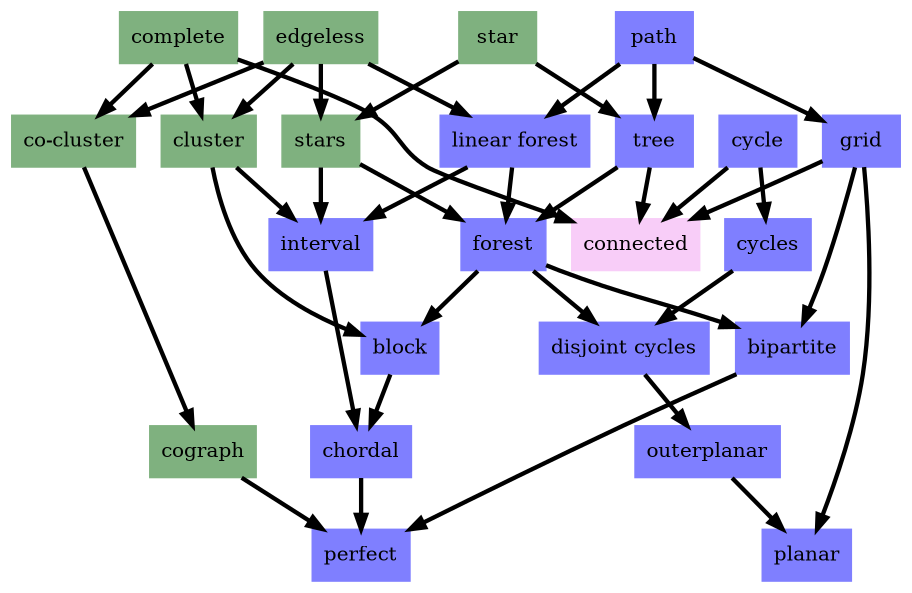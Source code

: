 digraph dif_inclusions_p4bTjp {
	node [color=lightblue2 style=filled]
	margin=0.04 size="6,6"
	"n_LsiBbX" [label="edgeless" URL="/parameters/html/LsiBbX" color="#7fb17f" shape=box]
	"n_QrxQsH" [label="block" URL="/parameters/html/QrxQsH" color="#7f7fff" shape=box]
	"n_9Qd0Mx" [label="cograph" URL="/parameters/html/9Qd0Mx" color="#7fb17f" shape=box]
	"n_ryPlqz" [label="path" URL="/parameters/html/ryPlqz" color="#7f7fff" shape=box]
	"n_AGnF5Z" [label="disjoint cycles" URL="/parameters/html/AGnF5Z" color="#7f7fff" shape=box]
	"n_0oCyaG" [label="outerplanar" URL="/parameters/html/0oCyaG" color="#7f7fff" shape=box]
	"n_cLHJkW" [label="bipartite" URL="/parameters/html/cLHJkW" color="#7f7fff" shape=box]
	"n_lfYXuK" [label="grid" URL="/parameters/html/lfYXuK" color="#7f7fff" shape=box]
	"n_EhdXNA" [label="complete" URL="/parameters/html/EhdXNA" color="#7fb17f" shape=box]
	"n_loZ5LD" [label="planar" URL="/parameters/html/loZ5LD" color="#7f7fff" shape=box]
	"n_7HR4uV" [label="co-cluster" URL="/parameters/html/7HR4uV" color="#7fb17f" shape=box]
	"n_rJyICu" [label="tree" URL="/parameters/html/rJyICu" color="#7f7fff" shape=box]
	"n_CortlU" [label="star" URL="/parameters/html/CortlU" color="#7fb17f" shape=box]
	"n_10JR3F" [label="stars" URL="/parameters/html/10JR3F" color="#7fb17f" shape=box]
	"n_Cv1PaJ" [label="chordal" URL="/parameters/html/Cv1PaJ" color="#7f7fff" shape=box]
	"n_RmssrZ" [label="perfect" URL="/parameters/html/RmssrZ" color="#7f7fff" shape=box]
	"n_JngPPm" [label="forest" URL="/parameters/html/JngPPm" color="#7f7fff" shape=box]
	"n_WAU7vf" [label="cluster" URL="/parameters/html/WAU7vf" color="#7fb17f" shape=box]
	"n_p5skoj" [label="interval" URL="/parameters/html/p5skoj" color="#7f7fff" shape=box]
	"n_Ti0asF" [label="cycle" URL="/parameters/html/Ti0asF" color="#7f7fff" shape=box]
	"n_KlMP0i" [label="connected" URL="/parameters/html/KlMP0i" color="#f8cdf8" shape=box]
	"n_skQuFN" [label="linear forest" URL="/parameters/html/skQuFN" color="#7f7fff" shape=box]
	"n_2iJr52" [label="cycles" URL="/parameters/html/2iJr52" color="#7f7fff" shape=box]
	"n_LsiBbX" -> "n_skQuFN" [label="" decorate=true lblstyle="above, sloped" weight="100" penwidth="3.0"]
	"n_p5skoj" -> "n_Cv1PaJ" [label="" decorate=true lblstyle="above, sloped" weight="100" penwidth="3.0"]
	"n_JngPPm" -> "n_cLHJkW" [label="" decorate=true lblstyle="above, sloped" weight="100" penwidth="3.0"]
	"n_ryPlqz" -> "n_lfYXuK" [label="" decorate=true lblstyle="above, sloped" weight="100" penwidth="3.0"]
	"n_Cv1PaJ" -> "n_RmssrZ" [label="" decorate=true lblstyle="above, sloped" weight="100" penwidth="3.0"]
	"n_LsiBbX" -> "n_7HR4uV" [label="" decorate=true lblstyle="above, sloped" weight="100" penwidth="3.0"]
	"n_JngPPm" -> "n_QrxQsH" [label="" decorate=true lblstyle="above, sloped" weight="100" penwidth="3.0"]
	"n_ryPlqz" -> "n_skQuFN" [label="" decorate=true lblstyle="above, sloped" weight="100" penwidth="3.0"]
	"n_EhdXNA" -> "n_KlMP0i" [label="" decorate=true lblstyle="above, sloped" weight="100" penwidth="3.0"]
	"n_lfYXuK" -> "n_KlMP0i" [label="" decorate=true lblstyle="above, sloped" weight="100" penwidth="3.0"]
	"n_10JR3F" -> "n_JngPPm" [label="" decorate=true lblstyle="above, sloped" weight="100" penwidth="3.0"]
	"n_rJyICu" -> "n_KlMP0i" [label="" decorate=true lblstyle="above, sloped" weight="100" penwidth="3.0"]
	"n_9Qd0Mx" -> "n_RmssrZ" [label="" decorate=true lblstyle="above, sloped" weight="100" penwidth="3.0"]
	"n_2iJr52" -> "n_AGnF5Z" [label="" decorate=true lblstyle="above, sloped" weight="100" penwidth="3.0"]
	"n_Ti0asF" -> "n_2iJr52" [label="" decorate=true lblstyle="above, sloped" weight="100" penwidth="3.0"]
	"n_0oCyaG" -> "n_loZ5LD" [label="" decorate=true lblstyle="above, sloped" weight="100" penwidth="3.0"]
	"n_skQuFN" -> "n_JngPPm" [label="" decorate=true lblstyle="above, sloped" weight="100" penwidth="3.0"]
	"n_QrxQsH" -> "n_Cv1PaJ" [label="" decorate=true lblstyle="above, sloped" weight="100" penwidth="3.0"]
	"n_skQuFN" -> "n_p5skoj" [label="" decorate=true lblstyle="above, sloped" weight="100" penwidth="3.0"]
	"n_EhdXNA" -> "n_7HR4uV" [label="" decorate=true lblstyle="above, sloped" weight="100" penwidth="3.0"]
	"n_AGnF5Z" -> "n_0oCyaG" [label="" decorate=true lblstyle="above, sloped" weight="100" penwidth="3.0"]
	"n_lfYXuK" -> "n_loZ5LD" [label="" decorate=true lblstyle="above, sloped" weight="100" penwidth="3.0"]
	"n_cLHJkW" -> "n_RmssrZ" [label="" decorate=true lblstyle="above, sloped" weight="100" penwidth="3.0"]
	"n_JngPPm" -> "n_AGnF5Z" [label="" decorate=true lblstyle="above, sloped" weight="100" penwidth="3.0"]
	"n_7HR4uV" -> "n_9Qd0Mx" [label="" decorate=true lblstyle="above, sloped" weight="100" penwidth="3.0"]
	"n_WAU7vf" -> "n_p5skoj" [label="" decorate=true lblstyle="above, sloped" weight="100" penwidth="3.0"]
	"n_rJyICu" -> "n_JngPPm" [label="" decorate=true lblstyle="above, sloped" weight="100" penwidth="3.0"]
	"n_CortlU" -> "n_10JR3F" [label="" decorate=true lblstyle="above, sloped" weight="100" penwidth="3.0"]
	"n_lfYXuK" -> "n_cLHJkW" [label="" decorate=true lblstyle="above, sloped" weight="100" penwidth="3.0"]
	"n_Ti0asF" -> "n_KlMP0i" [label="" decorate=true lblstyle="above, sloped" weight="100" penwidth="3.0"]
	"n_LsiBbX" -> "n_10JR3F" [label="" decorate=true lblstyle="above, sloped" weight="100" penwidth="3.0"]
	"n_ryPlqz" -> "n_rJyICu" [label="" decorate=true lblstyle="above, sloped" weight="100" penwidth="3.0"]
	"n_LsiBbX" -> "n_WAU7vf" [label="" decorate=true lblstyle="above, sloped" weight="100" penwidth="3.0"]
	"n_10JR3F" -> "n_p5skoj" [label="" decorate=true lblstyle="above, sloped" weight="100" penwidth="3.0"]
	"n_CortlU" -> "n_rJyICu" [label="" decorate=true lblstyle="above, sloped" weight="100" penwidth="3.0"]
	"n_WAU7vf" -> "n_QrxQsH" [label="" decorate=true lblstyle="above, sloped" weight="100" penwidth="3.0"]
	"n_EhdXNA" -> "n_WAU7vf" [label="" decorate=true lblstyle="above, sloped" weight="100" penwidth="3.0"]
}
